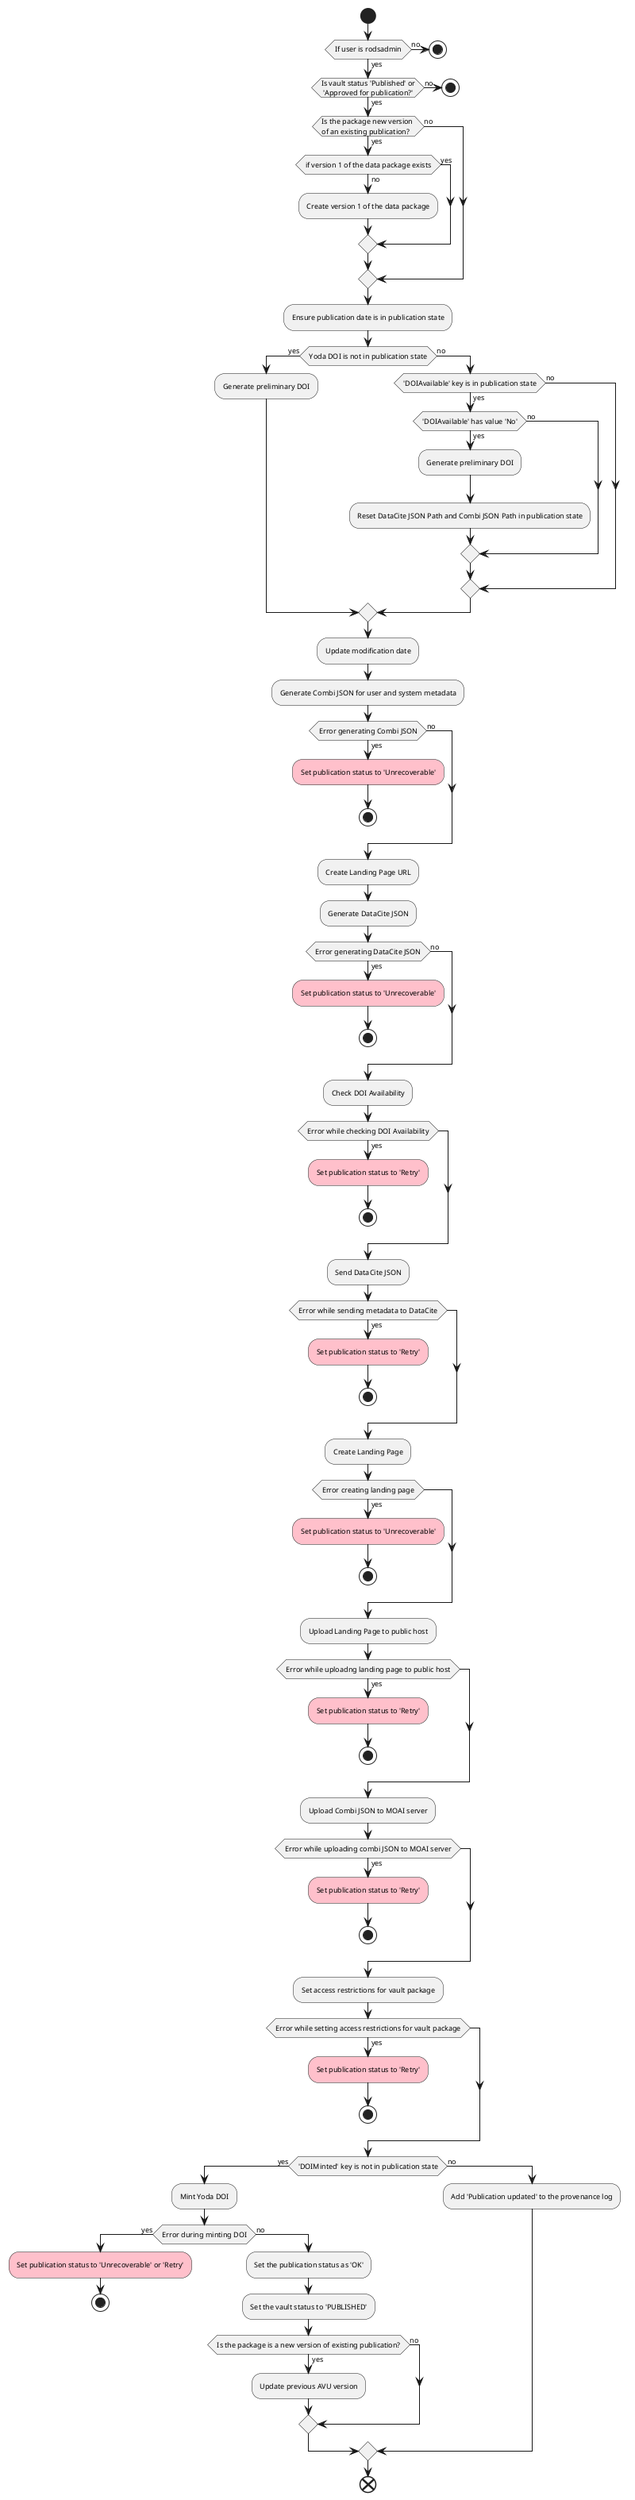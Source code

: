 @startuml
skinparam defaultFontName CMU Serif
skinparam defaultFontSize 9
skinparam shadowing false

start
if (If user is rodsadmin) then (yes)
   if (Is vault status 'Published' or\n 'Approved for publication?') then (yes)
      if (Is the package new version \nof an existing publication?) then (yes)
         if (if version 1 of the data package exists) then (yes)
         else (no)
         :Create version 1 of the data package;
         endif
      else (no)
      endif
   else (no)
     stop
   endif
else (no)
   stop
endif
:Ensure publication date is in publication state;
if (Yoda DOI is not in publication state) then (yes)
  :Generate preliminary DOI;
else (no)
  if ('DOIAvailable' key is in publication state) then (yes)
     if ('DOIAvailable' has value 'No') then (yes)
        :Generate preliminary DOI;
        :Reset DataCite JSON Path and Combi JSON Path in publication state;
     else (no)
     endif
  else (no)
  endif
endif
:Update modification date;
:Generate Combi JSON for user and system metadata;
if (Error generating Combi JSON) then (yes)
  #pink:Set publication status to 'Unrecoverable';
  stop
else (no)
endif
:Create Landing Page URL;
:Generate DataCite JSON;
if (Error generating DataCite JSON) then (yes)
  #pink:Set publication status to 'Unrecoverable';
  stop
else (no)
endif
:Check DOI Availability;
if (Error while checking DOI Availability) then (yes)
  #pink:Set publication status to 'Retry';
  stop
endif
:Send DataCite JSON;
if (Error while sending metadata to DataCite) then (yes)
  #pink:Set publication status to 'Retry';
  stop
endif
:Create Landing Page;
if (Error creating landing page) then (yes)
  #pink:Set publication status to 'Unrecoverable';
  stop
endif
:Upload Landing Page to public host;
if (Error while uploadng landing page to public host) then (yes)
  #pink:Set publication status to 'Retry';
  stop
endif
:Upload Combi JSON to MOAI server;
if (Error while uploading combi JSON to MOAI server) then (yes)
  #pink:Set publication status to 'Retry';
  stop
endif
:Set access restrictions for vault package;
if (Error while setting access restrictions for vault package) then (yes)
  #pink:Set publication status to 'Retry';
  stop
endif
if ('DOIMinted' key is not in publication state) then (yes)
  :Mint Yoda DOI;
  if (Error during minting DOI) then (yes)
    #pink:Set publication status to 'Unrecoverable' or 'Retry';
    stop
  else (no)
    :Set the publication status as 'OK';
    :Set the vault status to 'PUBLISHED';
    if (Is the package is a new version of existing publication?) then (yes)
       :Update previous AVU version;
    else (no)
    endif
  endif
else (no)
  :Add 'Publication updated' to the provenance log;
endif
end
@enduml
